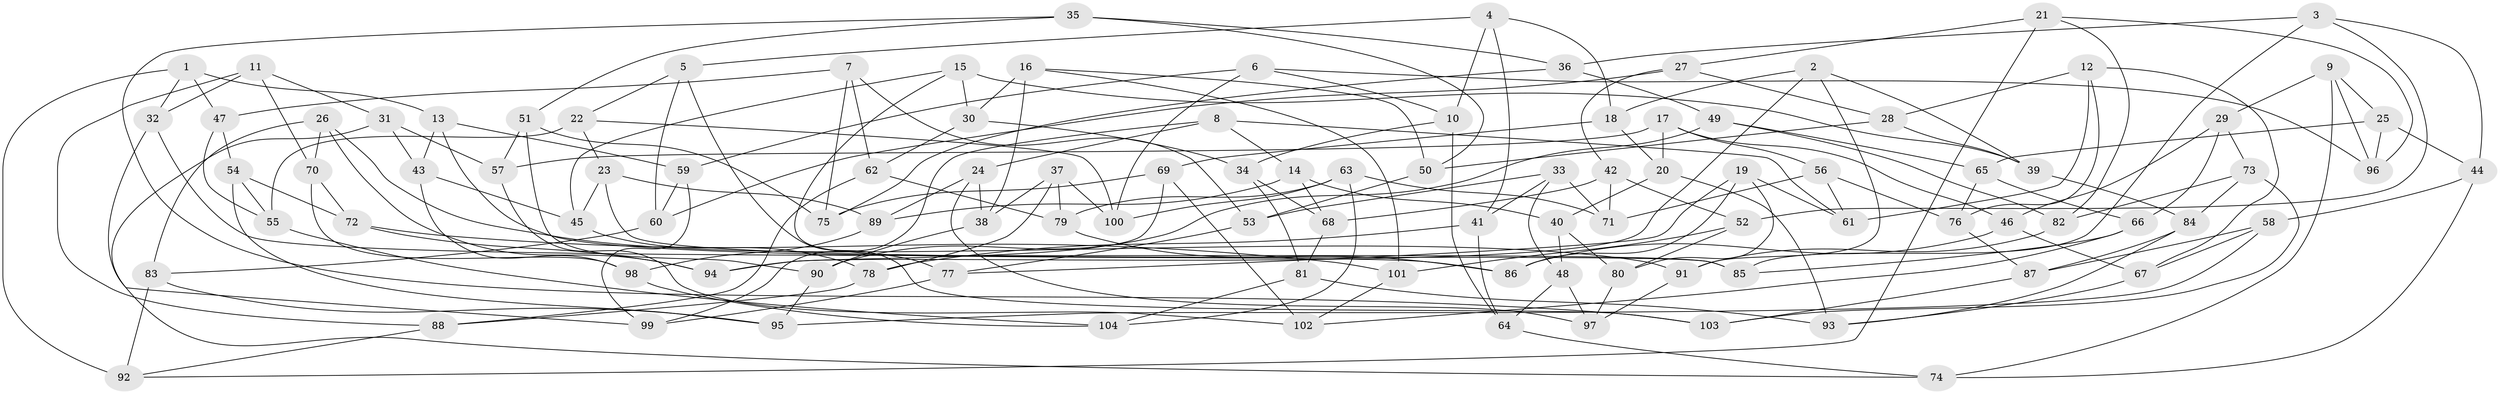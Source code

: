 // Generated by graph-tools (version 1.1) at 2025/38/03/09/25 02:38:05]
// undirected, 104 vertices, 208 edges
graph export_dot {
graph [start="1"]
  node [color=gray90,style=filled];
  1;
  2;
  3;
  4;
  5;
  6;
  7;
  8;
  9;
  10;
  11;
  12;
  13;
  14;
  15;
  16;
  17;
  18;
  19;
  20;
  21;
  22;
  23;
  24;
  25;
  26;
  27;
  28;
  29;
  30;
  31;
  32;
  33;
  34;
  35;
  36;
  37;
  38;
  39;
  40;
  41;
  42;
  43;
  44;
  45;
  46;
  47;
  48;
  49;
  50;
  51;
  52;
  53;
  54;
  55;
  56;
  57;
  58;
  59;
  60;
  61;
  62;
  63;
  64;
  65;
  66;
  67;
  68;
  69;
  70;
  71;
  72;
  73;
  74;
  75;
  76;
  77;
  78;
  79;
  80;
  81;
  82;
  83;
  84;
  85;
  86;
  87;
  88;
  89;
  90;
  91;
  92;
  93;
  94;
  95;
  96;
  97;
  98;
  99;
  100;
  101;
  102;
  103;
  104;
  1 -- 92;
  1 -- 13;
  1 -- 32;
  1 -- 47;
  2 -- 39;
  2 -- 91;
  2 -- 94;
  2 -- 18;
  3 -- 36;
  3 -- 52;
  3 -- 85;
  3 -- 44;
  4 -- 41;
  4 -- 5;
  4 -- 18;
  4 -- 10;
  5 -- 22;
  5 -- 60;
  5 -- 103;
  6 -- 96;
  6 -- 100;
  6 -- 59;
  6 -- 10;
  7 -- 53;
  7 -- 47;
  7 -- 75;
  7 -- 62;
  8 -- 14;
  8 -- 24;
  8 -- 61;
  8 -- 99;
  9 -- 74;
  9 -- 96;
  9 -- 29;
  9 -- 25;
  10 -- 34;
  10 -- 64;
  11 -- 32;
  11 -- 88;
  11 -- 70;
  11 -- 31;
  12 -- 28;
  12 -- 61;
  12 -- 67;
  12 -- 76;
  13 -- 86;
  13 -- 43;
  13 -- 59;
  14 -- 40;
  14 -- 68;
  14 -- 89;
  15 -- 45;
  15 -- 30;
  15 -- 39;
  15 -- 77;
  16 -- 50;
  16 -- 38;
  16 -- 30;
  16 -- 101;
  17 -- 20;
  17 -- 46;
  17 -- 57;
  17 -- 56;
  18 -- 69;
  18 -- 20;
  19 -- 86;
  19 -- 80;
  19 -- 77;
  19 -- 61;
  20 -- 93;
  20 -- 40;
  21 -- 96;
  21 -- 82;
  21 -- 92;
  21 -- 27;
  22 -- 100;
  22 -- 55;
  22 -- 23;
  23 -- 89;
  23 -- 45;
  23 -- 85;
  24 -- 38;
  24 -- 97;
  24 -- 89;
  25 -- 44;
  25 -- 65;
  25 -- 96;
  26 -- 83;
  26 -- 70;
  26 -- 94;
  26 -- 91;
  27 -- 28;
  27 -- 42;
  27 -- 60;
  28 -- 39;
  28 -- 50;
  29 -- 66;
  29 -- 73;
  29 -- 46;
  30 -- 62;
  30 -- 34;
  31 -- 57;
  31 -- 43;
  31 -- 74;
  32 -- 99;
  32 -- 85;
  33 -- 71;
  33 -- 53;
  33 -- 48;
  33 -- 41;
  34 -- 81;
  34 -- 68;
  35 -- 50;
  35 -- 103;
  35 -- 36;
  35 -- 51;
  36 -- 75;
  36 -- 49;
  37 -- 79;
  37 -- 100;
  37 -- 38;
  37 -- 78;
  38 -- 90;
  39 -- 84;
  40 -- 48;
  40 -- 80;
  41 -- 64;
  41 -- 78;
  42 -- 71;
  42 -- 52;
  42 -- 68;
  43 -- 45;
  43 -- 98;
  44 -- 58;
  44 -- 74;
  45 -- 78;
  46 -- 67;
  46 -- 86;
  47 -- 55;
  47 -- 54;
  48 -- 97;
  48 -- 64;
  49 -- 82;
  49 -- 65;
  49 -- 90;
  50 -- 53;
  51 -- 57;
  51 -- 90;
  51 -- 75;
  52 -- 80;
  52 -- 101;
  53 -- 77;
  54 -- 95;
  54 -- 55;
  54 -- 72;
  55 -- 104;
  56 -- 61;
  56 -- 71;
  56 -- 76;
  57 -- 102;
  58 -- 95;
  58 -- 67;
  58 -- 87;
  59 -- 99;
  59 -- 60;
  60 -- 83;
  62 -- 79;
  62 -- 88;
  63 -- 71;
  63 -- 79;
  63 -- 104;
  63 -- 100;
  64 -- 74;
  65 -- 66;
  65 -- 76;
  66 -- 102;
  66 -- 85;
  67 -- 93;
  68 -- 81;
  69 -- 102;
  69 -- 94;
  69 -- 75;
  70 -- 72;
  70 -- 98;
  72 -- 101;
  72 -- 94;
  73 -- 82;
  73 -- 103;
  73 -- 84;
  76 -- 87;
  77 -- 99;
  78 -- 88;
  79 -- 86;
  80 -- 97;
  81 -- 104;
  81 -- 93;
  82 -- 91;
  83 -- 92;
  83 -- 95;
  84 -- 93;
  84 -- 87;
  87 -- 103;
  88 -- 92;
  89 -- 98;
  90 -- 95;
  91 -- 97;
  98 -- 104;
  101 -- 102;
}
